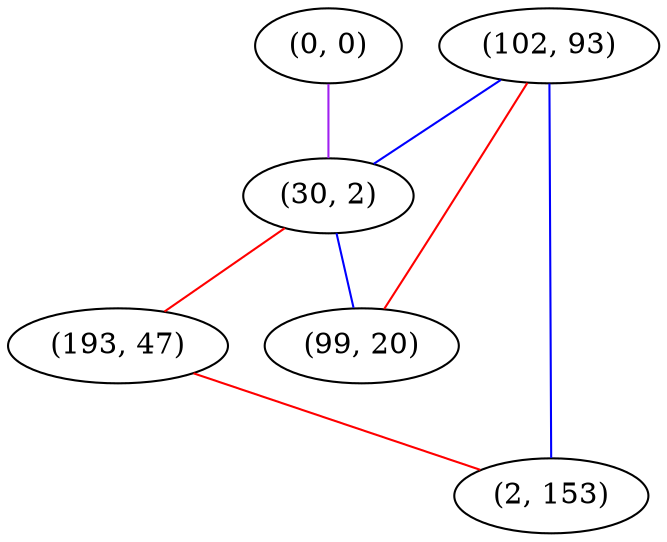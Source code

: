 graph "" {
"(0, 0)";
"(102, 93)";
"(30, 2)";
"(99, 20)";
"(193, 47)";
"(2, 153)";
"(0, 0)" -- "(30, 2)"  [color=purple, key=0, weight=4];
"(102, 93)" -- "(30, 2)"  [color=blue, key=0, weight=3];
"(102, 93)" -- "(99, 20)"  [color=red, key=0, weight=1];
"(102, 93)" -- "(2, 153)"  [color=blue, key=0, weight=3];
"(30, 2)" -- "(99, 20)"  [color=blue, key=0, weight=3];
"(30, 2)" -- "(193, 47)"  [color=red, key=0, weight=1];
"(193, 47)" -- "(2, 153)"  [color=red, key=0, weight=1];
}
